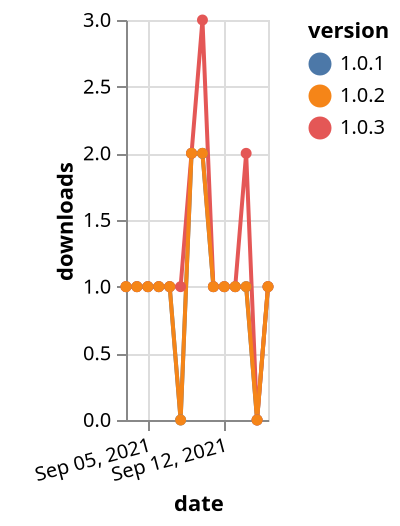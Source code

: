 {"$schema": "https://vega.github.io/schema/vega-lite/v5.json", "description": "A simple bar chart with embedded data.", "data": {"values": [{"date": "2021-09-03", "total": 137, "delta": 1, "version": "1.0.1"}, {"date": "2021-09-04", "total": 138, "delta": 1, "version": "1.0.1"}, {"date": "2021-09-05", "total": 139, "delta": 1, "version": "1.0.1"}, {"date": "2021-09-06", "total": 140, "delta": 1, "version": "1.0.1"}, {"date": "2021-09-07", "total": 141, "delta": 1, "version": "1.0.1"}, {"date": "2021-09-08", "total": 141, "delta": 0, "version": "1.0.1"}, {"date": "2021-09-09", "total": 143, "delta": 2, "version": "1.0.1"}, {"date": "2021-09-10", "total": 145, "delta": 2, "version": "1.0.1"}, {"date": "2021-09-11", "total": 146, "delta": 1, "version": "1.0.1"}, {"date": "2021-09-12", "total": 147, "delta": 1, "version": "1.0.1"}, {"date": "2021-09-13", "total": 148, "delta": 1, "version": "1.0.1"}, {"date": "2021-09-14", "total": 149, "delta": 1, "version": "1.0.1"}, {"date": "2021-09-15", "total": 149, "delta": 0, "version": "1.0.1"}, {"date": "2021-09-16", "total": 150, "delta": 1, "version": "1.0.1"}, {"date": "2021-09-03", "total": 168, "delta": 1, "version": "1.0.3"}, {"date": "2021-09-04", "total": 169, "delta": 1, "version": "1.0.3"}, {"date": "2021-09-05", "total": 170, "delta": 1, "version": "1.0.3"}, {"date": "2021-09-06", "total": 171, "delta": 1, "version": "1.0.3"}, {"date": "2021-09-07", "total": 172, "delta": 1, "version": "1.0.3"}, {"date": "2021-09-08", "total": 173, "delta": 1, "version": "1.0.3"}, {"date": "2021-09-09", "total": 175, "delta": 2, "version": "1.0.3"}, {"date": "2021-09-10", "total": 178, "delta": 3, "version": "1.0.3"}, {"date": "2021-09-11", "total": 179, "delta": 1, "version": "1.0.3"}, {"date": "2021-09-12", "total": 180, "delta": 1, "version": "1.0.3"}, {"date": "2021-09-13", "total": 181, "delta": 1, "version": "1.0.3"}, {"date": "2021-09-14", "total": 183, "delta": 2, "version": "1.0.3"}, {"date": "2021-09-15", "total": 183, "delta": 0, "version": "1.0.3"}, {"date": "2021-09-16", "total": 184, "delta": 1, "version": "1.0.3"}, {"date": "2021-09-03", "total": 138, "delta": 1, "version": "1.0.2"}, {"date": "2021-09-04", "total": 139, "delta": 1, "version": "1.0.2"}, {"date": "2021-09-05", "total": 140, "delta": 1, "version": "1.0.2"}, {"date": "2021-09-06", "total": 141, "delta": 1, "version": "1.0.2"}, {"date": "2021-09-07", "total": 142, "delta": 1, "version": "1.0.2"}, {"date": "2021-09-08", "total": 142, "delta": 0, "version": "1.0.2"}, {"date": "2021-09-09", "total": 144, "delta": 2, "version": "1.0.2"}, {"date": "2021-09-10", "total": 146, "delta": 2, "version": "1.0.2"}, {"date": "2021-09-11", "total": 147, "delta": 1, "version": "1.0.2"}, {"date": "2021-09-12", "total": 148, "delta": 1, "version": "1.0.2"}, {"date": "2021-09-13", "total": 149, "delta": 1, "version": "1.0.2"}, {"date": "2021-09-14", "total": 150, "delta": 1, "version": "1.0.2"}, {"date": "2021-09-15", "total": 150, "delta": 0, "version": "1.0.2"}, {"date": "2021-09-16", "total": 151, "delta": 1, "version": "1.0.2"}]}, "width": "container", "mark": {"type": "line", "point": {"filled": true}}, "encoding": {"x": {"field": "date", "type": "temporal", "timeUnit": "yearmonthdate", "title": "date", "axis": {"labelAngle": -15}}, "y": {"field": "delta", "type": "quantitative", "title": "downloads"}, "color": {"field": "version", "type": "nominal"}, "tooltip": {"field": "delta"}}}